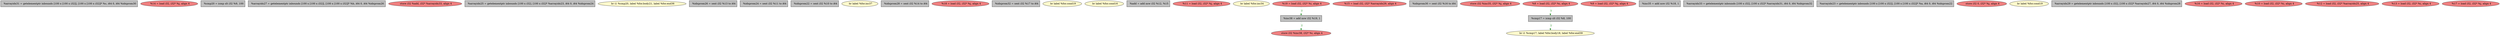 
digraph G {


node819 [fillcolor=grey,label="  %arrayidx31 = getelementptr inbounds [100 x [100 x i32]], [100 x [100 x i32]]* %c, i64 0, i64 %idxprom30",shape=rectangle,style=filled ]
node816 [fillcolor=lightcoral,label="  %14 = load i32, i32* %j, align 4",shape=ellipse,style=filled ]
node792 [fillcolor=grey,label="  %cmp20 = icmp slt i32 %9, 100",shape=rectangle,style=filled ]
node791 [fillcolor=grey,label="  %arrayidx27 = getelementptr inbounds [100 x [100 x i32]], [100 x [100 x i32]]* %b, i64 0, i64 %idxprom26",shape=rectangle,style=filled ]
node784 [fillcolor=lightcoral,label="  store i32 %add, i32* %arrayidx33, align 4",shape=ellipse,style=filled ]
node793 [fillcolor=grey,label="  %arrayidx25 = getelementptr inbounds [100 x i32], [100 x i32]* %arrayidx23, i64 0, i64 %idxprom24",shape=rectangle,style=filled ]
node789 [fillcolor=lemonchiffon,label="  br i1 %cmp20, label %for.body21, label %for.end36",shape=ellipse,style=filled ]
node814 [fillcolor=grey,label="  %idxprom26 = sext i32 %13 to i64",shape=rectangle,style=filled ]
node807 [fillcolor=grey,label="  %idxprom24 = sext i32 %11 to i64",shape=rectangle,style=filled ]
node797 [fillcolor=grey,label="  %idxprom22 = sext i32 %10 to i64",shape=rectangle,style=filled ]
node787 [fillcolor=lemonchiffon,label="  br label %for.inc37",shape=ellipse,style=filled ]
node804 [fillcolor=grey,label="  %idxprom28 = sext i32 %14 to i64",shape=rectangle,style=filled ]
node781 [fillcolor=lightcoral,label="  %18 = load i32, i32* %j, align 4",shape=ellipse,style=filled ]
node790 [fillcolor=grey,label="  %idxprom32 = sext i32 %17 to i64",shape=rectangle,style=filled ]
node805 [fillcolor=lemonchiffon,label="  br label %for.cond19",shape=ellipse,style=filled ]
node782 [fillcolor=lemonchiffon,label="  br label %for.cond16",shape=ellipse,style=filled ]
node818 [fillcolor=grey,label="  %add = add nsw i32 %12, %15",shape=rectangle,style=filled ]
node786 [fillcolor=lightcoral,label="  %11 = load i32, i32* %j, align 4",shape=ellipse,style=filled ]
node808 [fillcolor=lemonchiffon,label="  br label %for.inc34",shape=ellipse,style=filled ]
node783 [fillcolor=lightcoral,label="  store i32 %inc38, i32* %i, align 4",shape=ellipse,style=filled ]
node785 [fillcolor=lightcoral,label="  %19 = load i32, i32* %i, align 4",shape=ellipse,style=filled ]
node817 [fillcolor=lightcoral,label="  %15 = load i32, i32* %arrayidx29, align 4",shape=ellipse,style=filled ]
node788 [fillcolor=grey,label="  %idxprom30 = sext i32 %16 to i64",shape=rectangle,style=filled ]
node796 [fillcolor=lightcoral,label="  store i32 %inc35, i32* %j, align 4",shape=ellipse,style=filled ]
node809 [fillcolor=lemonchiffon,label="  br i1 %cmp17, label %for.body18, label %for.end39",shape=ellipse,style=filled ]
node798 [fillcolor=lightcoral,label="  %9 = load i32, i32* %j, align 4",shape=ellipse,style=filled ]
node800 [fillcolor=grey,label="  %inc35 = add nsw i32 %18, 1",shape=rectangle,style=filled ]
node801 [fillcolor=grey,label="  %arrayidx33 = getelementptr inbounds [100 x i32], [100 x i32]* %arrayidx31, i64 0, i64 %idxprom32",shape=rectangle,style=filled ]
node799 [fillcolor=grey,label="  %arrayidx23 = getelementptr inbounds [100 x [100 x i32]], [100 x [100 x i32]]* %a, i64 0, i64 %idxprom22",shape=rectangle,style=filled ]
node802 [fillcolor=lightcoral,label="  store i32 0, i32* %j, align 4",shape=ellipse,style=filled ]
node780 [fillcolor=lemonchiffon,label="  br label %for.cond19",shape=ellipse,style=filled ]
node803 [fillcolor=lightcoral,label="  %8 = load i32, i32* %i, align 4",shape=ellipse,style=filled ]
node806 [fillcolor=grey,label="  %inc38 = add nsw i32 %19, 1",shape=rectangle,style=filled ]
node795 [fillcolor=grey,label="  %cmp17 = icmp slt i32 %8, 100",shape=rectangle,style=filled ]
node810 [fillcolor=grey,label="  %arrayidx29 = getelementptr inbounds [100 x i32], [100 x i32]* %arrayidx27, i64 0, i64 %idxprom28",shape=rectangle,style=filled ]
node794 [fillcolor=lightcoral,label="  %16 = load i32, i32* %i, align 4",shape=ellipse,style=filled ]
node811 [fillcolor=lightcoral,label="  %10 = load i32, i32* %i, align 4",shape=ellipse,style=filled ]
node812 [fillcolor=lightcoral,label="  %12 = load i32, i32* %arrayidx25, align 4",shape=ellipse,style=filled ]
node813 [fillcolor=lightcoral,label="  %13 = load i32, i32* %i, align 4",shape=ellipse,style=filled ]
node815 [fillcolor=lightcoral,label="  %17 = load i32, i32* %j, align 4",shape=ellipse,style=filled ]

node806->node783 [style=dotted,color=forestgreen,label="T",fontcolor=forestgreen ]
node803->node795 [style=dotted,color=forestgreen,label="T",fontcolor=forestgreen ]
node795->node809 [style=dotted,color=forestgreen,label="T",fontcolor=forestgreen ]
node785->node806 [style=dotted,color=forestgreen,label="T",fontcolor=forestgreen ]


}
